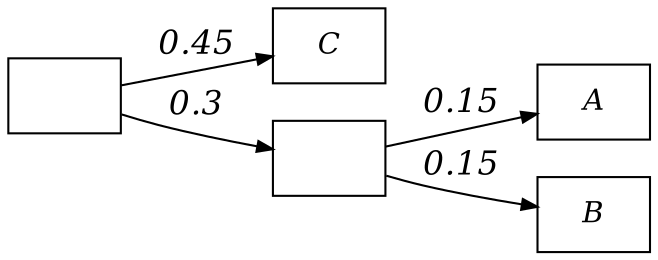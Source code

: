 digraph G {

/* Graph Attributes */
graph [rankdir = LR];

/* Node Attributes */
node [shape = rectangle, fillcolor = white, style = filled, fontname = "Times-Italic"];

/* Edge Attributes */
edge [fontname = "Times-Italic", arrowsize = 0.75, fontsize = 16];

/* Nodes */
0 [label = "A"];
1 [label = "B"];
2 [label = "C"];
3 [label = ""];
4 [label = ""];

/* Edges */
3 -> 1 [label = "0.15"];
3 -> 0 [label = "0.15"];
4 -> 2 [label = "0.45"];
4 -> 3 [label = "0.3"];

}
